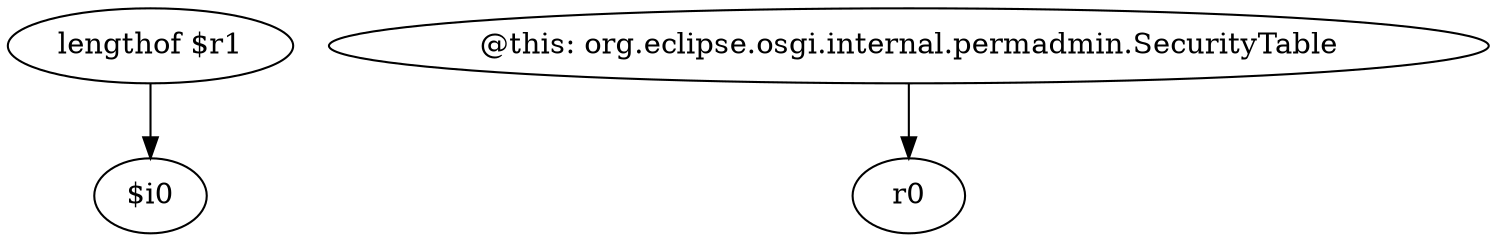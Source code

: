 digraph g {
0[label="lengthof $r1"]
1[label="$i0"]
0->1[label=""]
2[label="@this: org.eclipse.osgi.internal.permadmin.SecurityTable"]
3[label="r0"]
2->3[label=""]
}